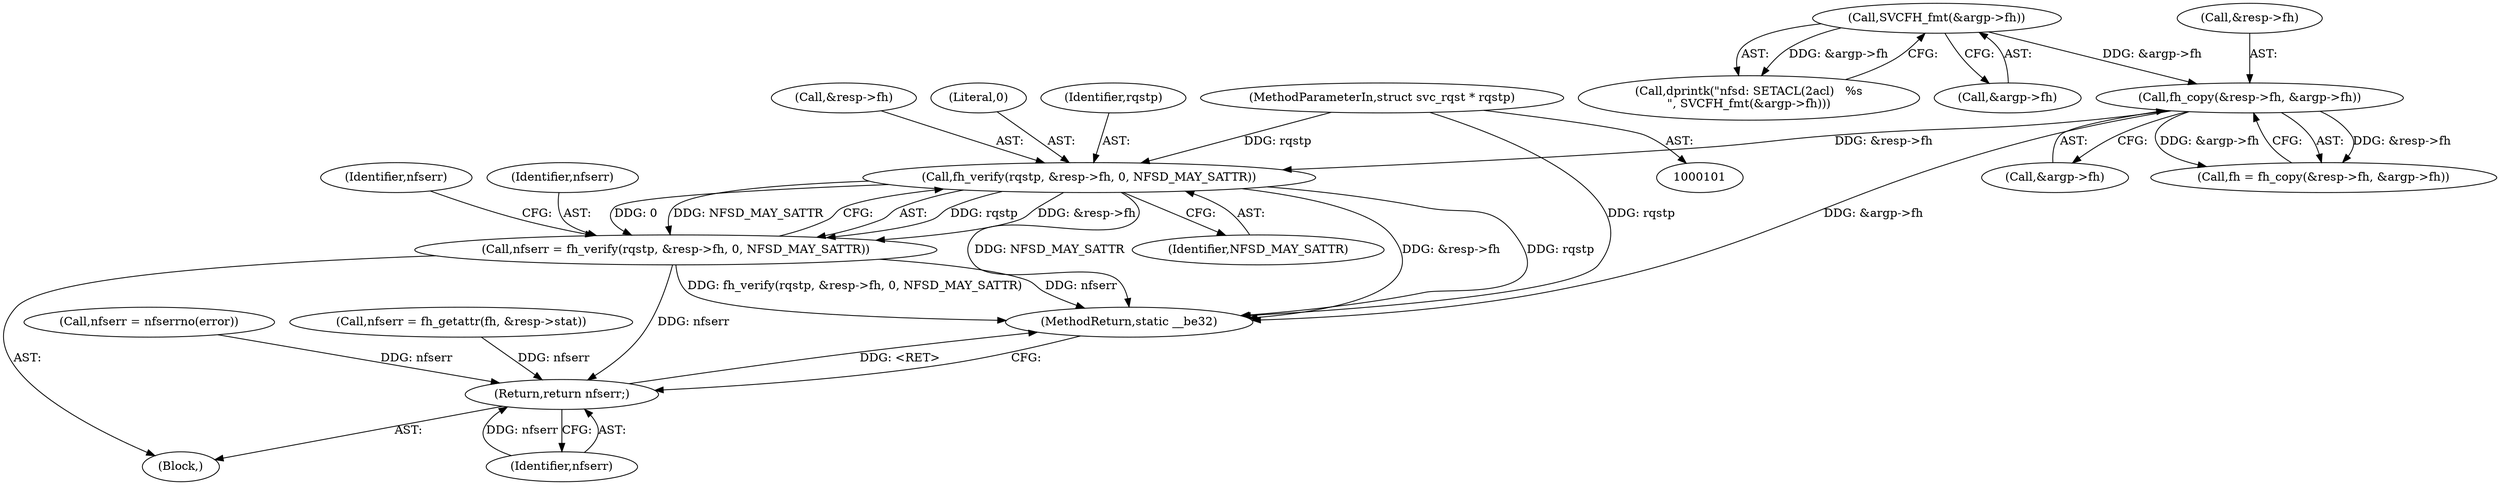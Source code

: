 digraph "0_linux_999653786df6954a31044528ac3f7a5dadca08f4@pointer" {
"1000133" [label="(Call,fh_verify(rqstp, &resp->fh, 0, NFSD_MAY_SATTR))"];
"1000102" [label="(MethodParameterIn,struct svc_rqst * rqstp)"];
"1000122" [label="(Call,fh_copy(&resp->fh, &argp->fh))"];
"1000115" [label="(Call,SVCFH_fmt(&argp->fh))"];
"1000131" [label="(Call,nfserr = fh_verify(rqstp, &resp->fh, 0, NFSD_MAY_SATTR))"];
"1000215" [label="(Return,return nfserr;)"];
"1000216" [label="(Identifier,nfserr)"];
"1000113" [label="(Call,dprintk(\"nfsd: SETACL(2acl)   %s\n\", SVCFH_fmt(&argp->fh)))"];
"1000132" [label="(Identifier,nfserr)"];
"1000105" [label="(Block,)"];
"1000115" [label="(Call,SVCFH_fmt(&argp->fh))"];
"1000140" [label="(Identifier,NFSD_MAY_SATTR)"];
"1000221" [label="(Call,nfserr = nfserrno(error))"];
"1000122" [label="(Call,fh_copy(&resp->fh, &argp->fh))"];
"1000116" [label="(Call,&argp->fh)"];
"1000215" [label="(Return,return nfserr;)"];
"1000131" [label="(Call,nfserr = fh_verify(rqstp, &resp->fh, 0, NFSD_MAY_SATTR))"];
"1000198" [label="(Call,nfserr = fh_getattr(fh, &resp->stat))"];
"1000135" [label="(Call,&resp->fh)"];
"1000102" [label="(MethodParameterIn,struct svc_rqst * rqstp)"];
"1000133" [label="(Call,fh_verify(rqstp, &resp->fh, 0, NFSD_MAY_SATTR))"];
"1000120" [label="(Call,fh = fh_copy(&resp->fh, &argp->fh))"];
"1000142" [label="(Identifier,nfserr)"];
"1000139" [label="(Literal,0)"];
"1000226" [label="(MethodReturn,static __be32)"];
"1000127" [label="(Call,&argp->fh)"];
"1000123" [label="(Call,&resp->fh)"];
"1000134" [label="(Identifier,rqstp)"];
"1000133" -> "1000131"  [label="AST: "];
"1000133" -> "1000140"  [label="CFG: "];
"1000134" -> "1000133"  [label="AST: "];
"1000135" -> "1000133"  [label="AST: "];
"1000139" -> "1000133"  [label="AST: "];
"1000140" -> "1000133"  [label="AST: "];
"1000131" -> "1000133"  [label="CFG: "];
"1000133" -> "1000226"  [label="DDG: NFSD_MAY_SATTR"];
"1000133" -> "1000226"  [label="DDG: rqstp"];
"1000133" -> "1000226"  [label="DDG: &resp->fh"];
"1000133" -> "1000131"  [label="DDG: rqstp"];
"1000133" -> "1000131"  [label="DDG: &resp->fh"];
"1000133" -> "1000131"  [label="DDG: 0"];
"1000133" -> "1000131"  [label="DDG: NFSD_MAY_SATTR"];
"1000102" -> "1000133"  [label="DDG: rqstp"];
"1000122" -> "1000133"  [label="DDG: &resp->fh"];
"1000102" -> "1000101"  [label="AST: "];
"1000102" -> "1000226"  [label="DDG: rqstp"];
"1000122" -> "1000120"  [label="AST: "];
"1000122" -> "1000127"  [label="CFG: "];
"1000123" -> "1000122"  [label="AST: "];
"1000127" -> "1000122"  [label="AST: "];
"1000120" -> "1000122"  [label="CFG: "];
"1000122" -> "1000226"  [label="DDG: &argp->fh"];
"1000122" -> "1000120"  [label="DDG: &resp->fh"];
"1000122" -> "1000120"  [label="DDG: &argp->fh"];
"1000115" -> "1000122"  [label="DDG: &argp->fh"];
"1000115" -> "1000113"  [label="AST: "];
"1000115" -> "1000116"  [label="CFG: "];
"1000116" -> "1000115"  [label="AST: "];
"1000113" -> "1000115"  [label="CFG: "];
"1000115" -> "1000113"  [label="DDG: &argp->fh"];
"1000131" -> "1000105"  [label="AST: "];
"1000132" -> "1000131"  [label="AST: "];
"1000142" -> "1000131"  [label="CFG: "];
"1000131" -> "1000226"  [label="DDG: nfserr"];
"1000131" -> "1000226"  [label="DDG: fh_verify(rqstp, &resp->fh, 0, NFSD_MAY_SATTR)"];
"1000131" -> "1000215"  [label="DDG: nfserr"];
"1000215" -> "1000105"  [label="AST: "];
"1000215" -> "1000216"  [label="CFG: "];
"1000216" -> "1000215"  [label="AST: "];
"1000226" -> "1000215"  [label="CFG: "];
"1000215" -> "1000226"  [label="DDG: <RET>"];
"1000216" -> "1000215"  [label="DDG: nfserr"];
"1000221" -> "1000215"  [label="DDG: nfserr"];
"1000198" -> "1000215"  [label="DDG: nfserr"];
}

